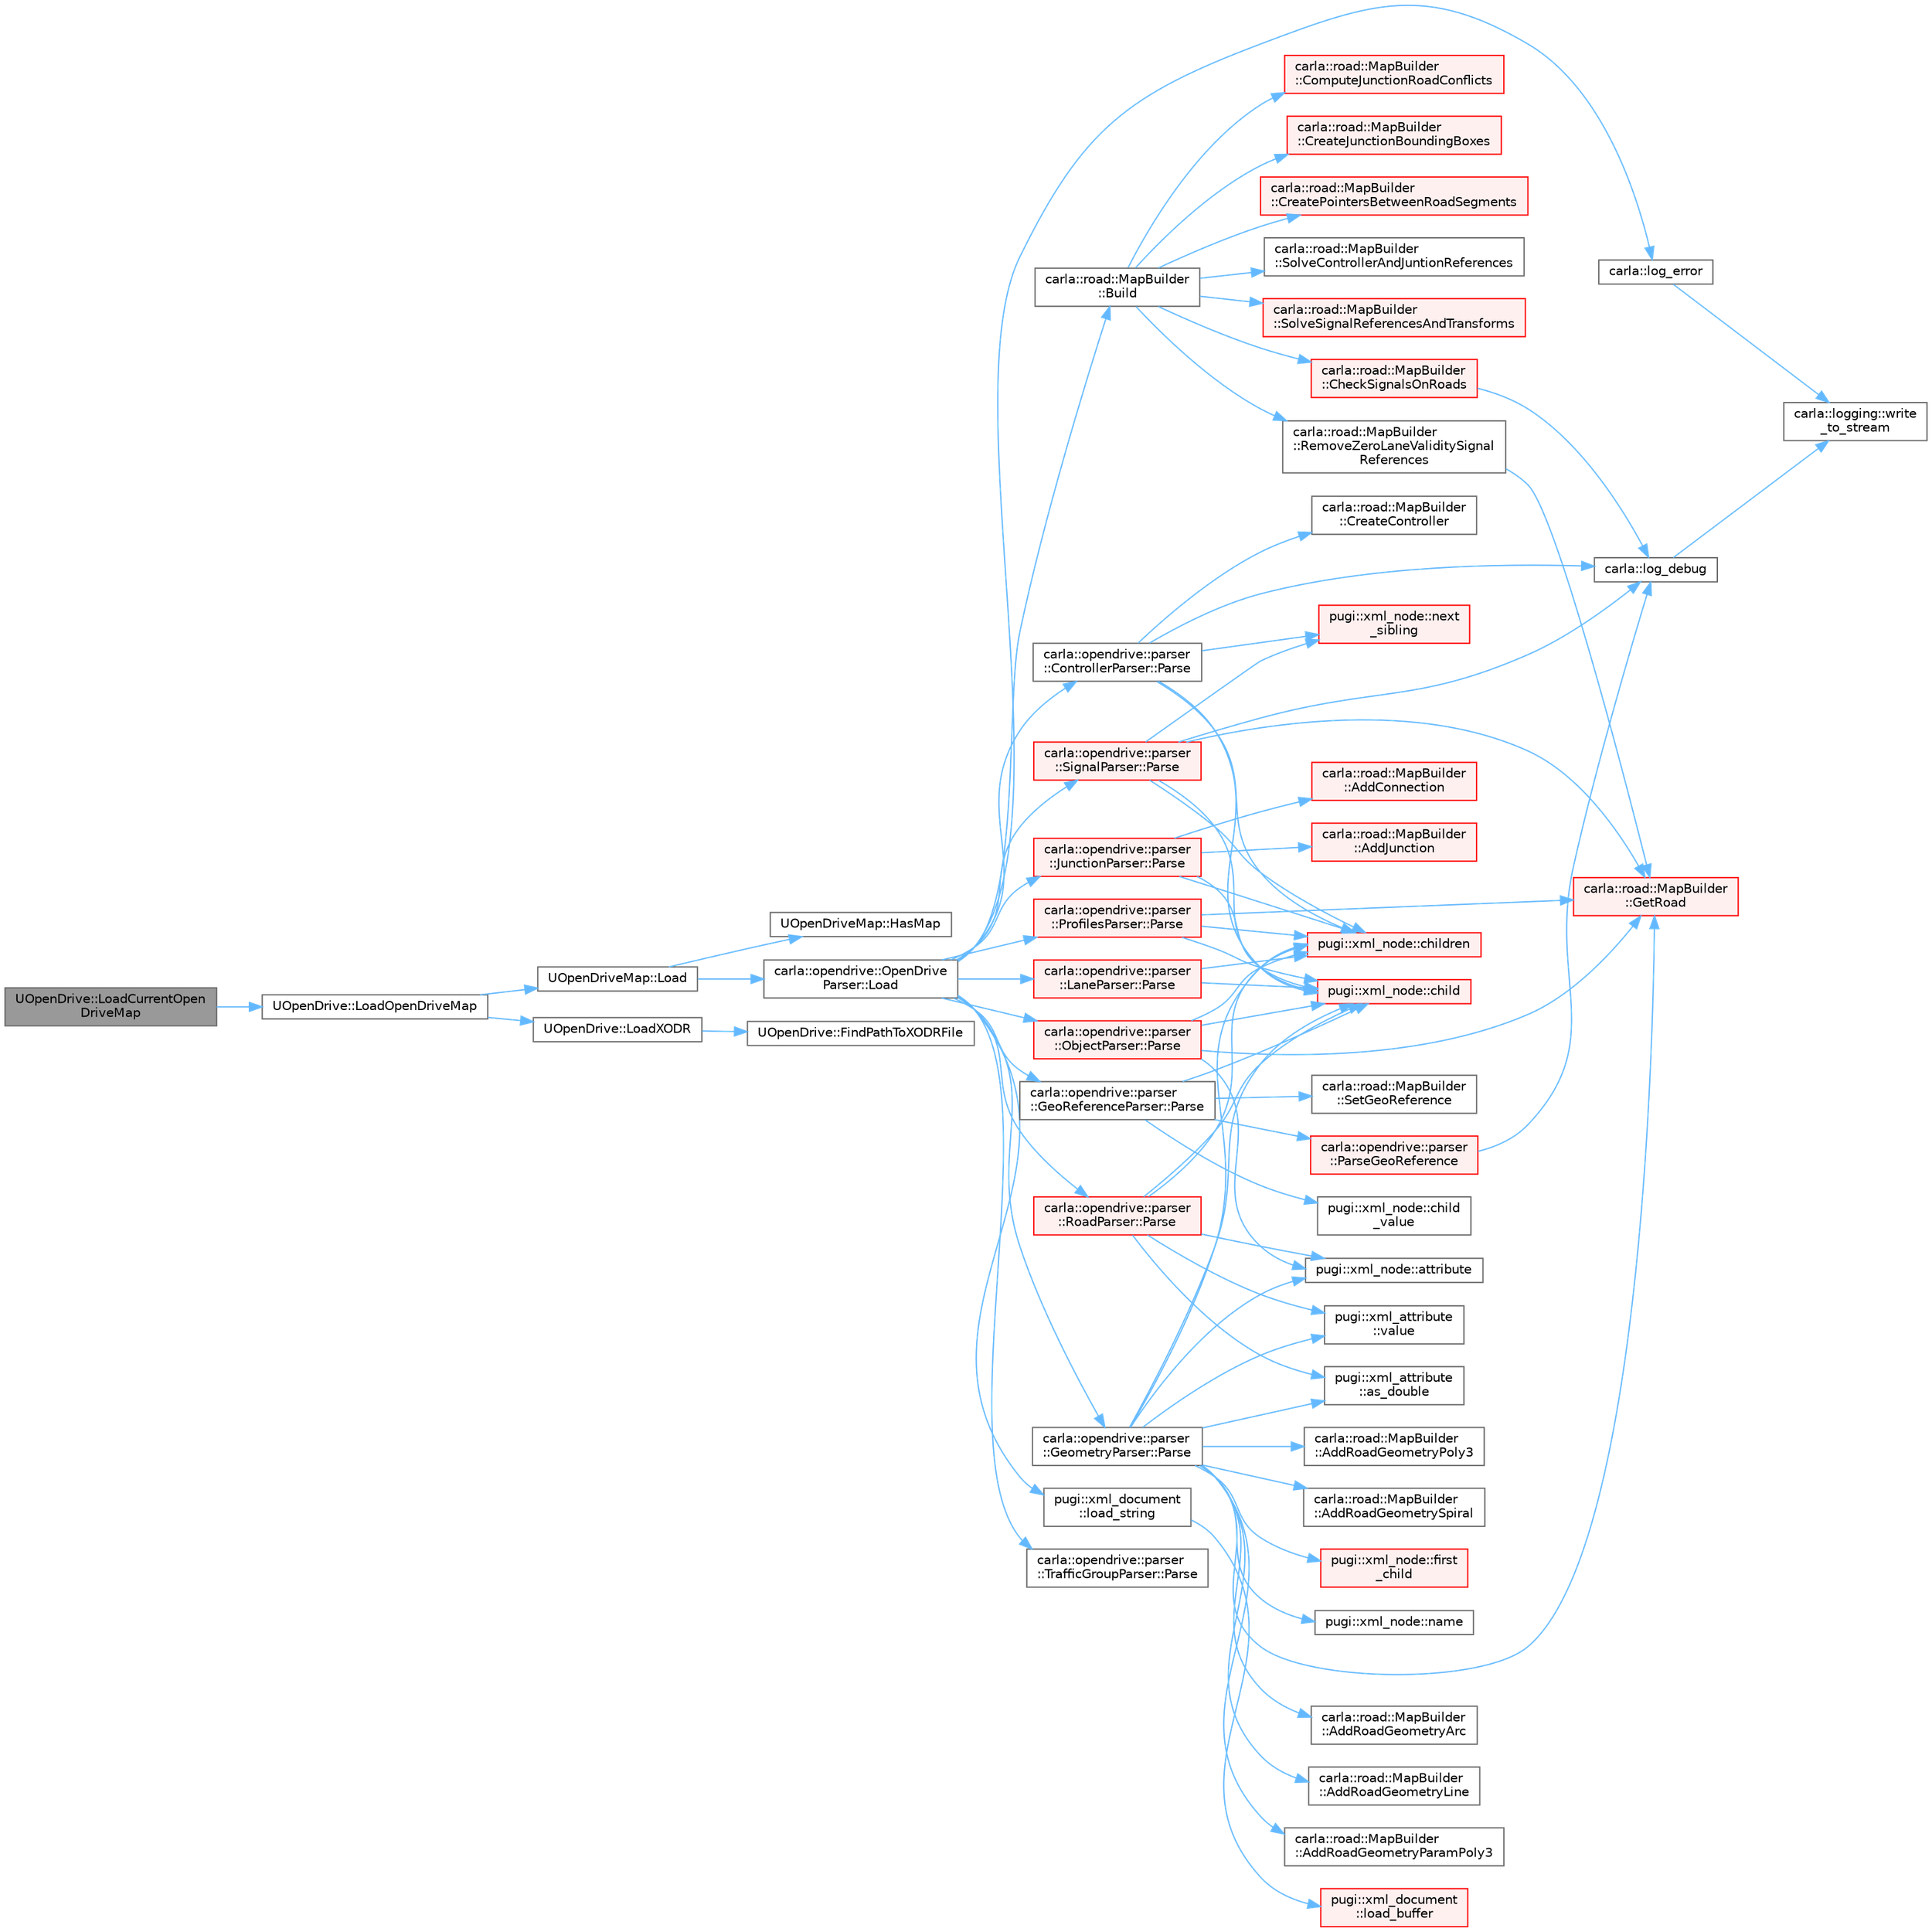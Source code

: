 digraph "UOpenDrive::LoadCurrentOpenDriveMap"
{
 // INTERACTIVE_SVG=YES
 // LATEX_PDF_SIZE
  bgcolor="transparent";
  edge [fontname=Helvetica,fontsize=10,labelfontname=Helvetica,labelfontsize=10];
  node [fontname=Helvetica,fontsize=10,shape=box,height=0.2,width=0.4];
  rankdir="LR";
  Node1 [id="Node000001",label="UOpenDrive::LoadCurrentOpen\lDriveMap",height=0.2,width=0.4,color="gray40", fillcolor="grey60", style="filled", fontcolor="black",tooltip="Load OpenDriveMap associated to the currently loaded map."];
  Node1 -> Node2 [id="edge1_Node000001_Node000002",color="steelblue1",style="solid",tooltip=" "];
  Node2 [id="Node000002",label="UOpenDrive::LoadOpenDriveMap",height=0.2,width=0.4,color="grey40", fillcolor="white", style="filled",URL="$d1/d1b/classUOpenDrive.html#ac05b8dc3f340e373582945f9215081d9",tooltip="Load OpenDriveMap associated to the given MapName."];
  Node2 -> Node3 [id="edge2_Node000002_Node000003",color="steelblue1",style="solid",tooltip=" "];
  Node3 [id="Node000003",label="UOpenDriveMap::Load",height=0.2,width=0.4,color="grey40", fillcolor="white", style="filled",URL="$d8/dfe/classUOpenDriveMap.html#a0ce422ee1f79211e6957bab1d2048348",tooltip="Load this map with an OpenDrive (XODR) file."];
  Node3 -> Node4 [id="edge3_Node000003_Node000004",color="steelblue1",style="solid",tooltip=" "];
  Node4 [id="Node000004",label="UOpenDriveMap::HasMap",height=0.2,width=0.4,color="grey40", fillcolor="white", style="filled",URL="$d8/dfe/classUOpenDriveMap.html#a5d732b94710ffaeade9c1aadd552558d",tooltip="Return whether this map has been initialized."];
  Node3 -> Node5 [id="edge4_Node000003_Node000005",color="steelblue1",style="solid",tooltip=" "];
  Node5 [id="Node000005",label="carla::opendrive::OpenDrive\lParser::Load",height=0.2,width=0.4,color="grey40", fillcolor="white", style="filled",URL="$de/d5a/classcarla_1_1opendrive_1_1OpenDriveParser.html#a599fd6174f30aaee59590c16503afd8a",tooltip=" "];
  Node5 -> Node6 [id="edge5_Node000005_Node000006",color="steelblue1",style="solid",tooltip=" "];
  Node6 [id="Node000006",label="carla::road::MapBuilder\l::Build",height=0.2,width=0.4,color="grey40", fillcolor="white", style="filled",URL="$de/d16/classcarla_1_1road_1_1MapBuilder.html#a7b0bb12125e15fd246924aee12327e7e",tooltip=" "];
  Node6 -> Node7 [id="edge6_Node000006_Node000007",color="steelblue1",style="solid",tooltip=" "];
  Node7 [id="Node000007",label="carla::road::MapBuilder\l::CheckSignalsOnRoads",height=0.2,width=0.4,color="red", fillcolor="#FFF0F0", style="filled",URL="$de/d16/classcarla_1_1road_1_1MapBuilder.html#af3773de062a9e9aec4310f024f19ba28",tooltip="Checks signals overlapping driving lanes and emits a warning"];
  Node7 -> Node55 [id="edge7_Node000007_Node000055",color="steelblue1",style="solid",tooltip=" "];
  Node55 [id="Node000055",label="carla::log_debug",height=0.2,width=0.4,color="grey40", fillcolor="white", style="filled",URL="$d9/d36/namespacecarla.html#afb6ca911605d1ec35bdf563de2814dba",tooltip=" "];
  Node55 -> Node56 [id="edge8_Node000055_Node000056",color="steelblue1",style="solid",tooltip=" "];
  Node56 [id="Node000056",label="carla::logging::write\l_to_stream",height=0.2,width=0.4,color="grey40", fillcolor="white", style="filled",URL="$d2/d8c/namespacecarla_1_1logging.html#a4193666236852fb6a6977299a31445d8",tooltip=" "];
  Node6 -> Node57 [id="edge9_Node000006_Node000057",color="steelblue1",style="solid",tooltip=" "];
  Node57 [id="Node000057",label="carla::road::MapBuilder\l::ComputeJunctionRoadConflicts",height=0.2,width=0.4,color="red", fillcolor="#FFF0F0", style="filled",URL="$de/d16/classcarla_1_1road_1_1MapBuilder.html#a681b6b968d9fc6a9477dca966ec3e09e",tooltip="Compute the conflicts of the roads (intersecting roads)"];
  Node6 -> Node65 [id="edge10_Node000006_Node000065",color="steelblue1",style="solid",tooltip=" "];
  Node65 [id="Node000065",label="carla::road::MapBuilder\l::CreateJunctionBoundingBoxes",height=0.2,width=0.4,color="red", fillcolor="#FFF0F0", style="filled",URL="$de/d16/classcarla_1_1road_1_1MapBuilder.html#ab0d9fe008defb1501769cf62f8cadf14",tooltip="Create the bounding boxes of each junction"];
  Node6 -> Node75 [id="edge11_Node000006_Node000075",color="steelblue1",style="solid",tooltip=" "];
  Node75 [id="Node000075",label="carla::road::MapBuilder\l::CreatePointersBetweenRoadSegments",height=0.2,width=0.4,color="red", fillcolor="#FFF0F0", style="filled",URL="$de/d16/classcarla_1_1road_1_1MapBuilder.html#ae3f4192b6f1b0737a5d12923fc8da239",tooltip="Create the pointers between RoadSegments based on the ids."];
  Node6 -> Node89 [id="edge12_Node000006_Node000089",color="steelblue1",style="solid",tooltip=" "];
  Node89 [id="Node000089",label="carla::road::MapBuilder\l::RemoveZeroLaneValiditySignal\lReferences",height=0.2,width=0.4,color="grey40", fillcolor="white", style="filled",URL="$de/d16/classcarla_1_1road_1_1MapBuilder.html#aa01b79061fa5fc167617bc32272a2bb7",tooltip="Removes signal references with lane validity equal to [0,0] as they have no effect on any road"];
  Node89 -> Node90 [id="edge13_Node000089_Node000090",color="steelblue1",style="solid",tooltip=" "];
  Node90 [id="Node000090",label="carla::road::MapBuilder\l::GetRoad",height=0.2,width=0.4,color="red", fillcolor="#FFF0F0", style="filled",URL="$de/d16/classcarla_1_1road_1_1MapBuilder.html#ae78c5880d7bd9edde4764d054037164d",tooltip=" "];
  Node6 -> Node91 [id="edge14_Node000006_Node000091",color="steelblue1",style="solid",tooltip=" "];
  Node91 [id="Node000091",label="carla::road::MapBuilder\l::SolveControllerAndJuntionReferences",height=0.2,width=0.4,color="grey40", fillcolor="white", style="filled",URL="$de/d16/classcarla_1_1road_1_1MapBuilder.html#a76406231d5de92bdeda1b869d0da7eab",tooltip="Solve the references between Controllers and Juntions"];
  Node6 -> Node92 [id="edge15_Node000006_Node000092",color="steelblue1",style="solid",tooltip=" "];
  Node92 [id="Node000092",label="carla::road::MapBuilder\l::SolveSignalReferencesAndTransforms",height=0.2,width=0.4,color="red", fillcolor="#FFF0F0", style="filled",URL="$de/d16/classcarla_1_1road_1_1MapBuilder.html#ae08e6f0bdd3b6efe2e30ca19effd3a97",tooltip="Solves the signal references in the road"];
  Node5 -> Node102 [id="edge16_Node000005_Node000102",color="steelblue1",style="solid",tooltip=" "];
  Node102 [id="Node000102",label="pugi::xml_document\l::load_string",height=0.2,width=0.4,color="grey40", fillcolor="white", style="filled",URL="$d8/d8d/classpugi_1_1xml__document.html#a706a276ee3d5010f2bb8c7eacb75a891",tooltip=" "];
  Node102 -> Node103 [id="edge17_Node000102_Node000103",color="steelblue1",style="solid",tooltip=" "];
  Node103 [id="Node000103",label="pugi::xml_document\l::load_buffer",height=0.2,width=0.4,color="red", fillcolor="#FFF0F0", style="filled",URL="$d8/d8d/classpugi_1_1xml__document.html#ab29840790e26b2166a395c63a2b2d9bd",tooltip=" "];
  Node5 -> Node107 [id="edge18_Node000005_Node000107",color="steelblue1",style="solid",tooltip=" "];
  Node107 [id="Node000107",label="carla::log_error",height=0.2,width=0.4,color="grey40", fillcolor="white", style="filled",URL="$d9/d36/namespacecarla.html#a7673dfc76e17f5856b798de6d0384b56",tooltip=" "];
  Node107 -> Node56 [id="edge19_Node000107_Node000056",color="steelblue1",style="solid",tooltip=" "];
  Node5 -> Node108 [id="edge20_Node000005_Node000108",color="steelblue1",style="solid",tooltip=" "];
  Node108 [id="Node000108",label="carla::opendrive::parser\l::ControllerParser::Parse",height=0.2,width=0.4,color="grey40", fillcolor="white", style="filled",URL="$df/dbe/classcarla_1_1opendrive_1_1parser_1_1ControllerParser.html#ad8c8dafcbbfac40ca1fd43ca6ef70412",tooltip=" "];
  Node108 -> Node109 [id="edge21_Node000108_Node000109",color="steelblue1",style="solid",tooltip=" "];
  Node109 [id="Node000109",label="pugi::xml_node::child",height=0.2,width=0.4,color="red", fillcolor="#FFF0F0", style="filled",URL="$db/d65/classpugi_1_1xml__node.html#a1e23e9720c90ef764197f1e0c71aa287",tooltip=" "];
  Node108 -> Node111 [id="edge22_Node000108_Node000111",color="steelblue1",style="solid",tooltip=" "];
  Node111 [id="Node000111",label="pugi::xml_node::children",height=0.2,width=0.4,color="red", fillcolor="#FFF0F0", style="filled",URL="$db/d65/classpugi_1_1xml__node.html#a3dd84eaeb958e8262f3edb7bda013101",tooltip=" "];
  Node108 -> Node114 [id="edge23_Node000108_Node000114",color="steelblue1",style="solid",tooltip=" "];
  Node114 [id="Node000114",label="carla::road::MapBuilder\l::CreateController",height=0.2,width=0.4,color="grey40", fillcolor="white", style="filled",URL="$de/d16/classcarla_1_1road_1_1MapBuilder.html#a1431466dd1dff00318a1de6ee3fa2e6f",tooltip=" "];
  Node108 -> Node55 [id="edge24_Node000108_Node000055",color="steelblue1",style="solid",tooltip=" "];
  Node108 -> Node115 [id="edge25_Node000108_Node000115",color="steelblue1",style="solid",tooltip=" "];
  Node115 [id="Node000115",label="pugi::xml_node::next\l_sibling",height=0.2,width=0.4,color="red", fillcolor="#FFF0F0", style="filled",URL="$db/d65/classpugi_1_1xml__node.html#a41ea1bf7356f01d9fa8fe6b168f638ca",tooltip=" "];
  Node5 -> Node116 [id="edge26_Node000005_Node000116",color="steelblue1",style="solid",tooltip=" "];
  Node116 [id="Node000116",label="carla::opendrive::parser\l::GeometryParser::Parse",height=0.2,width=0.4,color="grey40", fillcolor="white", style="filled",URL="$d6/d8f/classcarla_1_1opendrive_1_1parser_1_1GeometryParser.html#a28543d57f8d9234660d95cbb29e7ea2a",tooltip=" "];
  Node116 -> Node117 [id="edge27_Node000116_Node000117",color="steelblue1",style="solid",tooltip=" "];
  Node117 [id="Node000117",label="carla::road::MapBuilder\l::AddRoadGeometryArc",height=0.2,width=0.4,color="grey40", fillcolor="white", style="filled",URL="$de/d16/classcarla_1_1road_1_1MapBuilder.html#a082a04a1e6e5f896b5acf13c075c3fba",tooltip=" "];
  Node116 -> Node118 [id="edge28_Node000116_Node000118",color="steelblue1",style="solid",tooltip=" "];
  Node118 [id="Node000118",label="carla::road::MapBuilder\l::AddRoadGeometryLine",height=0.2,width=0.4,color="grey40", fillcolor="white", style="filled",URL="$de/d16/classcarla_1_1road_1_1MapBuilder.html#af6ed1543d744e5674f4421f8278991ba",tooltip=" "];
  Node116 -> Node119 [id="edge29_Node000116_Node000119",color="steelblue1",style="solid",tooltip=" "];
  Node119 [id="Node000119",label="carla::road::MapBuilder\l::AddRoadGeometryParamPoly3",height=0.2,width=0.4,color="grey40", fillcolor="white", style="filled",URL="$de/d16/classcarla_1_1road_1_1MapBuilder.html#a9ab60d9b8784f35b90893fbc32f703d2",tooltip=" "];
  Node116 -> Node120 [id="edge30_Node000116_Node000120",color="steelblue1",style="solid",tooltip=" "];
  Node120 [id="Node000120",label="carla::road::MapBuilder\l::AddRoadGeometryPoly3",height=0.2,width=0.4,color="grey40", fillcolor="white", style="filled",URL="$de/d16/classcarla_1_1road_1_1MapBuilder.html#ac11b2606c1d84fb1a606aba760cf93e6",tooltip=" "];
  Node116 -> Node121 [id="edge31_Node000116_Node000121",color="steelblue1",style="solid",tooltip=" "];
  Node121 [id="Node000121",label="carla::road::MapBuilder\l::AddRoadGeometrySpiral",height=0.2,width=0.4,color="grey40", fillcolor="white", style="filled",URL="$de/d16/classcarla_1_1road_1_1MapBuilder.html#af435a180c70620b9d7ddc9f3f921356b",tooltip=" "];
  Node116 -> Node122 [id="edge32_Node000116_Node000122",color="steelblue1",style="solid",tooltip=" "];
  Node122 [id="Node000122",label="pugi::xml_attribute\l::as_double",height=0.2,width=0.4,color="grey40", fillcolor="white", style="filled",URL="$de/d7c/classpugi_1_1xml__attribute.html#ad419c797deda65f8369bfcdebb82ef46",tooltip=" "];
  Node116 -> Node123 [id="edge33_Node000116_Node000123",color="steelblue1",style="solid",tooltip=" "];
  Node123 [id="Node000123",label="pugi::xml_node::attribute",height=0.2,width=0.4,color="grey40", fillcolor="white", style="filled",URL="$db/d65/classpugi_1_1xml__node.html#ac0234bad0db50690f5bc97d0788303ad",tooltip=" "];
  Node116 -> Node109 [id="edge34_Node000116_Node000109",color="steelblue1",style="solid",tooltip=" "];
  Node116 -> Node111 [id="edge35_Node000116_Node000111",color="steelblue1",style="solid",tooltip=" "];
  Node116 -> Node124 [id="edge36_Node000116_Node000124",color="steelblue1",style="solid",tooltip=" "];
  Node124 [id="Node000124",label="pugi::xml_node::first\l_child",height=0.2,width=0.4,color="red", fillcolor="#FFF0F0", style="filled",URL="$db/d65/classpugi_1_1xml__node.html#a2ef913095d09fb9828465a796fc93b04",tooltip=" "];
  Node116 -> Node90 [id="edge37_Node000116_Node000090",color="steelblue1",style="solid",tooltip=" "];
  Node116 -> Node125 [id="edge38_Node000116_Node000125",color="steelblue1",style="solid",tooltip=" "];
  Node125 [id="Node000125",label="pugi::xml_node::name",height=0.2,width=0.4,color="grey40", fillcolor="white", style="filled",URL="$db/d65/classpugi_1_1xml__node.html#ac07ca987449e720eab11434427810fb2",tooltip=" "];
  Node116 -> Node126 [id="edge39_Node000116_Node000126",color="steelblue1",style="solid",tooltip=" "];
  Node126 [id="Node000126",label="pugi::xml_attribute\l::value",height=0.2,width=0.4,color="grey40", fillcolor="white", style="filled",URL="$de/d7c/classpugi_1_1xml__attribute.html#affe352ea96e4e82e52bb8a8313c3def0",tooltip=" "];
  Node5 -> Node127 [id="edge40_Node000005_Node000127",color="steelblue1",style="solid",tooltip=" "];
  Node127 [id="Node000127",label="carla::opendrive::parser\l::GeoReferenceParser::Parse",height=0.2,width=0.4,color="grey40", fillcolor="white", style="filled",URL="$d1/dae/classcarla_1_1opendrive_1_1parser_1_1GeoReferenceParser.html#abbd0edc0b3507042c5a0af753473192b",tooltip=" "];
  Node127 -> Node109 [id="edge41_Node000127_Node000109",color="steelblue1",style="solid",tooltip=" "];
  Node127 -> Node128 [id="edge42_Node000127_Node000128",color="steelblue1",style="solid",tooltip=" "];
  Node128 [id="Node000128",label="pugi::xml_node::child\l_value",height=0.2,width=0.4,color="grey40", fillcolor="white", style="filled",URL="$db/d65/classpugi_1_1xml__node.html#a9c2581317b217e618f682c74a9154f0d",tooltip=" "];
  Node127 -> Node129 [id="edge43_Node000127_Node000129",color="steelblue1",style="solid",tooltip=" "];
  Node129 [id="Node000129",label="carla::opendrive::parser\l::ParseGeoReference",height=0.2,width=0.4,color="red", fillcolor="#FFF0F0", style="filled",URL="$db/dd5/namespacecarla_1_1opendrive_1_1parser.html#a8dad6b9e5e958cdeca4463f6c94d6c24",tooltip=" "];
  Node129 -> Node55 [id="edge44_Node000129_Node000055",color="steelblue1",style="solid",tooltip=" "];
  Node127 -> Node141 [id="edge45_Node000127_Node000141",color="steelblue1",style="solid",tooltip=" "];
  Node141 [id="Node000141",label="carla::road::MapBuilder\l::SetGeoReference",height=0.2,width=0.4,color="grey40", fillcolor="white", style="filled",URL="$de/d16/classcarla_1_1road_1_1MapBuilder.html#a75d300f0ca8924c2dc23370f1448dbe6",tooltip=" "];
  Node5 -> Node142 [id="edge46_Node000005_Node000142",color="steelblue1",style="solid",tooltip=" "];
  Node142 [id="Node000142",label="carla::opendrive::parser\l::JunctionParser::Parse",height=0.2,width=0.4,color="red", fillcolor="#FFF0F0", style="filled",URL="$d3/d54/classcarla_1_1opendrive_1_1parser_1_1JunctionParser.html#a06739ef56781f9e25211ab5ca3ee9357",tooltip=" "];
  Node142 -> Node143 [id="edge47_Node000142_Node000143",color="steelblue1",style="solid",tooltip=" "];
  Node143 [id="Node000143",label="carla::road::MapBuilder\l::AddConnection",height=0.2,width=0.4,color="red", fillcolor="#FFF0F0", style="filled",URL="$de/d16/classcarla_1_1road_1_1MapBuilder.html#aca70ccf621b7b40053014478bb934410",tooltip=" "];
  Node142 -> Node144 [id="edge48_Node000142_Node000144",color="steelblue1",style="solid",tooltip=" "];
  Node144 [id="Node000144",label="carla::road::MapBuilder\l::AddJunction",height=0.2,width=0.4,color="red", fillcolor="#FFF0F0", style="filled",URL="$de/d16/classcarla_1_1road_1_1MapBuilder.html#a7ca3a4005f3f53fdca75465b7782696b",tooltip=" "];
  Node142 -> Node109 [id="edge49_Node000142_Node000109",color="steelblue1",style="solid",tooltip=" "];
  Node142 -> Node111 [id="edge50_Node000142_Node000111",color="steelblue1",style="solid",tooltip=" "];
  Node5 -> Node149 [id="edge51_Node000005_Node000149",color="steelblue1",style="solid",tooltip=" "];
  Node149 [id="Node000149",label="carla::opendrive::parser\l::LaneParser::Parse",height=0.2,width=0.4,color="red", fillcolor="#FFF0F0", style="filled",URL="$df/d2f/classcarla_1_1opendrive_1_1parser_1_1LaneParser.html#a941e9b363786a64eb59479b046a9e501",tooltip=" "];
  Node149 -> Node109 [id="edge52_Node000149_Node000109",color="steelblue1",style="solid",tooltip=" "];
  Node149 -> Node111 [id="edge53_Node000149_Node000111",color="steelblue1",style="solid",tooltip=" "];
  Node5 -> Node164 [id="edge54_Node000005_Node000164",color="steelblue1",style="solid",tooltip=" "];
  Node164 [id="Node000164",label="carla::opendrive::parser\l::ObjectParser::Parse",height=0.2,width=0.4,color="red", fillcolor="#FFF0F0", style="filled",URL="$d3/df6/classcarla_1_1opendrive_1_1parser_1_1ObjectParser.html#ae273ad3cc015c32d8f1a91b405fed709",tooltip=" "];
  Node164 -> Node123 [id="edge55_Node000164_Node000123",color="steelblue1",style="solid",tooltip=" "];
  Node164 -> Node109 [id="edge56_Node000164_Node000109",color="steelblue1",style="solid",tooltip=" "];
  Node164 -> Node111 [id="edge57_Node000164_Node000111",color="steelblue1",style="solid",tooltip=" "];
  Node164 -> Node90 [id="edge58_Node000164_Node000090",color="steelblue1",style="solid",tooltip=" "];
  Node5 -> Node170 [id="edge59_Node000005_Node000170",color="steelblue1",style="solid",tooltip=" "];
  Node170 [id="Node000170",label="carla::opendrive::parser\l::ProfilesParser::Parse",height=0.2,width=0.4,color="red", fillcolor="#FFF0F0", style="filled",URL="$db/de4/classcarla_1_1opendrive_1_1parser_1_1ProfilesParser.html#a55f58629cedd4804c79bf31cea68627e",tooltip=" "];
  Node170 -> Node109 [id="edge60_Node000170_Node000109",color="steelblue1",style="solid",tooltip=" "];
  Node170 -> Node111 [id="edge61_Node000170_Node000111",color="steelblue1",style="solid",tooltip=" "];
  Node170 -> Node90 [id="edge62_Node000170_Node000090",color="steelblue1",style="solid",tooltip=" "];
  Node5 -> Node172 [id="edge63_Node000005_Node000172",color="steelblue1",style="solid",tooltip=" "];
  Node172 [id="Node000172",label="carla::opendrive::parser\l::RoadParser::Parse",height=0.2,width=0.4,color="red", fillcolor="#FFF0F0", style="filled",URL="$df/d67/classcarla_1_1opendrive_1_1parser_1_1RoadParser.html#acda6f347c0f6db06c24144b491bae905",tooltip=" "];
  Node172 -> Node122 [id="edge64_Node000172_Node000122",color="steelblue1",style="solid",tooltip=" "];
  Node172 -> Node123 [id="edge65_Node000172_Node000123",color="steelblue1",style="solid",tooltip=" "];
  Node172 -> Node109 [id="edge66_Node000172_Node000109",color="steelblue1",style="solid",tooltip=" "];
  Node172 -> Node111 [id="edge67_Node000172_Node000111",color="steelblue1",style="solid",tooltip=" "];
  Node172 -> Node126 [id="edge68_Node000172_Node000126",color="steelblue1",style="solid",tooltip=" "];
  Node5 -> Node181 [id="edge69_Node000005_Node000181",color="steelblue1",style="solid",tooltip=" "];
  Node181 [id="Node000181",label="carla::opendrive::parser\l::SignalParser::Parse",height=0.2,width=0.4,color="red", fillcolor="#FFF0F0", style="filled",URL="$dd/d61/classcarla_1_1opendrive_1_1parser_1_1SignalParser.html#a715780b50d4cd22256482e1d1dd590ef",tooltip=" "];
  Node181 -> Node109 [id="edge70_Node000181_Node000109",color="steelblue1",style="solid",tooltip=" "];
  Node181 -> Node111 [id="edge71_Node000181_Node000111",color="steelblue1",style="solid",tooltip=" "];
  Node181 -> Node90 [id="edge72_Node000181_Node000090",color="steelblue1",style="solid",tooltip=" "];
  Node181 -> Node55 [id="edge73_Node000181_Node000055",color="steelblue1",style="solid",tooltip=" "];
  Node181 -> Node115 [id="edge74_Node000181_Node000115",color="steelblue1",style="solid",tooltip=" "];
  Node5 -> Node185 [id="edge75_Node000005_Node000185",color="steelblue1",style="solid",tooltip=" "];
  Node185 [id="Node000185",label="carla::opendrive::parser\l::TrafficGroupParser::Parse",height=0.2,width=0.4,color="grey40", fillcolor="white", style="filled",URL="$d8/d46/classcarla_1_1opendrive_1_1parser_1_1TrafficGroupParser.html#a1f8040a6a96040f4be70a7c498ac4368",tooltip=" "];
  Node2 -> Node186 [id="edge76_Node000002_Node000186",color="steelblue1",style="solid",tooltip=" "];
  Node186 [id="Node000186",label="UOpenDrive::LoadXODR",height=0.2,width=0.4,color="grey40", fillcolor="white", style="filled",URL="$d1/d1b/classUOpenDrive.html#a8b43e38d054303fd1353447a6514e228",tooltip=" "];
  Node186 -> Node187 [id="edge77_Node000186_Node000187",color="steelblue1",style="solid",tooltip=" "];
  Node187 [id="Node000187",label="UOpenDrive::FindPathToXODRFile",height=0.2,width=0.4,color="grey40", fillcolor="white", style="filled",URL="$d1/d1b/classUOpenDrive.html#a5cbcf582e5c4ffd0d7a908e693bae76c",tooltip=" "];
}

